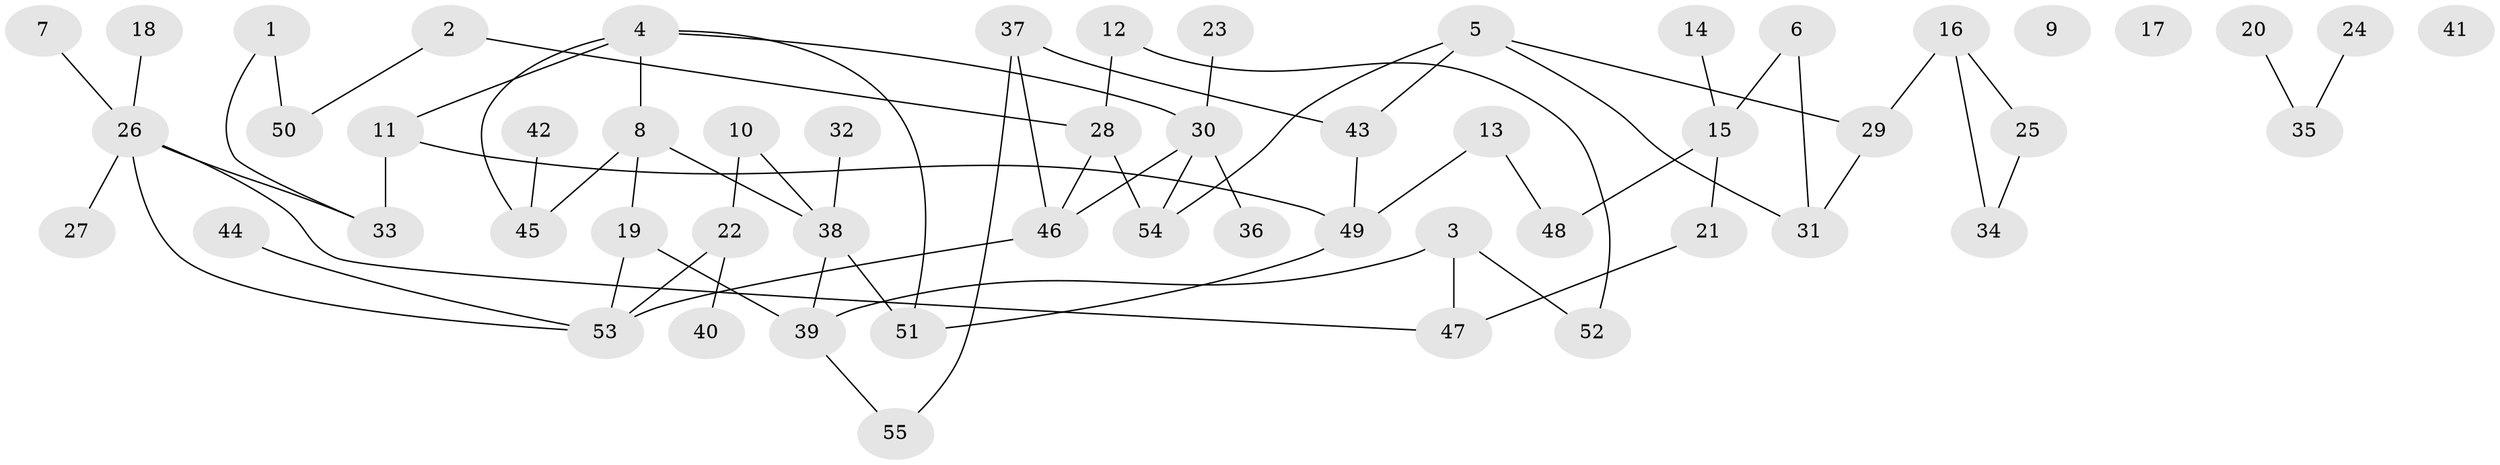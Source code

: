 // Generated by graph-tools (version 1.1) at 2025/33/03/09/25 02:33:24]
// undirected, 55 vertices, 68 edges
graph export_dot {
graph [start="1"]
  node [color=gray90,style=filled];
  1;
  2;
  3;
  4;
  5;
  6;
  7;
  8;
  9;
  10;
  11;
  12;
  13;
  14;
  15;
  16;
  17;
  18;
  19;
  20;
  21;
  22;
  23;
  24;
  25;
  26;
  27;
  28;
  29;
  30;
  31;
  32;
  33;
  34;
  35;
  36;
  37;
  38;
  39;
  40;
  41;
  42;
  43;
  44;
  45;
  46;
  47;
  48;
  49;
  50;
  51;
  52;
  53;
  54;
  55;
  1 -- 33;
  1 -- 50;
  2 -- 28;
  2 -- 50;
  3 -- 39;
  3 -- 47;
  3 -- 52;
  4 -- 8;
  4 -- 11;
  4 -- 30;
  4 -- 45;
  4 -- 51;
  5 -- 29;
  5 -- 31;
  5 -- 43;
  5 -- 54;
  6 -- 15;
  6 -- 31;
  7 -- 26;
  8 -- 19;
  8 -- 38;
  8 -- 45;
  10 -- 22;
  10 -- 38;
  11 -- 33;
  11 -- 49;
  12 -- 28;
  12 -- 52;
  13 -- 48;
  13 -- 49;
  14 -- 15;
  15 -- 21;
  15 -- 48;
  16 -- 25;
  16 -- 29;
  16 -- 34;
  18 -- 26;
  19 -- 39;
  19 -- 53;
  20 -- 35;
  21 -- 47;
  22 -- 40;
  22 -- 53;
  23 -- 30;
  24 -- 35;
  25 -- 34;
  26 -- 27;
  26 -- 33;
  26 -- 47;
  26 -- 53;
  28 -- 46;
  28 -- 54;
  29 -- 31;
  30 -- 36;
  30 -- 46;
  30 -- 54;
  32 -- 38;
  37 -- 43;
  37 -- 46;
  37 -- 55;
  38 -- 39;
  38 -- 51;
  39 -- 55;
  42 -- 45;
  43 -- 49;
  44 -- 53;
  46 -- 53;
  49 -- 51;
}

